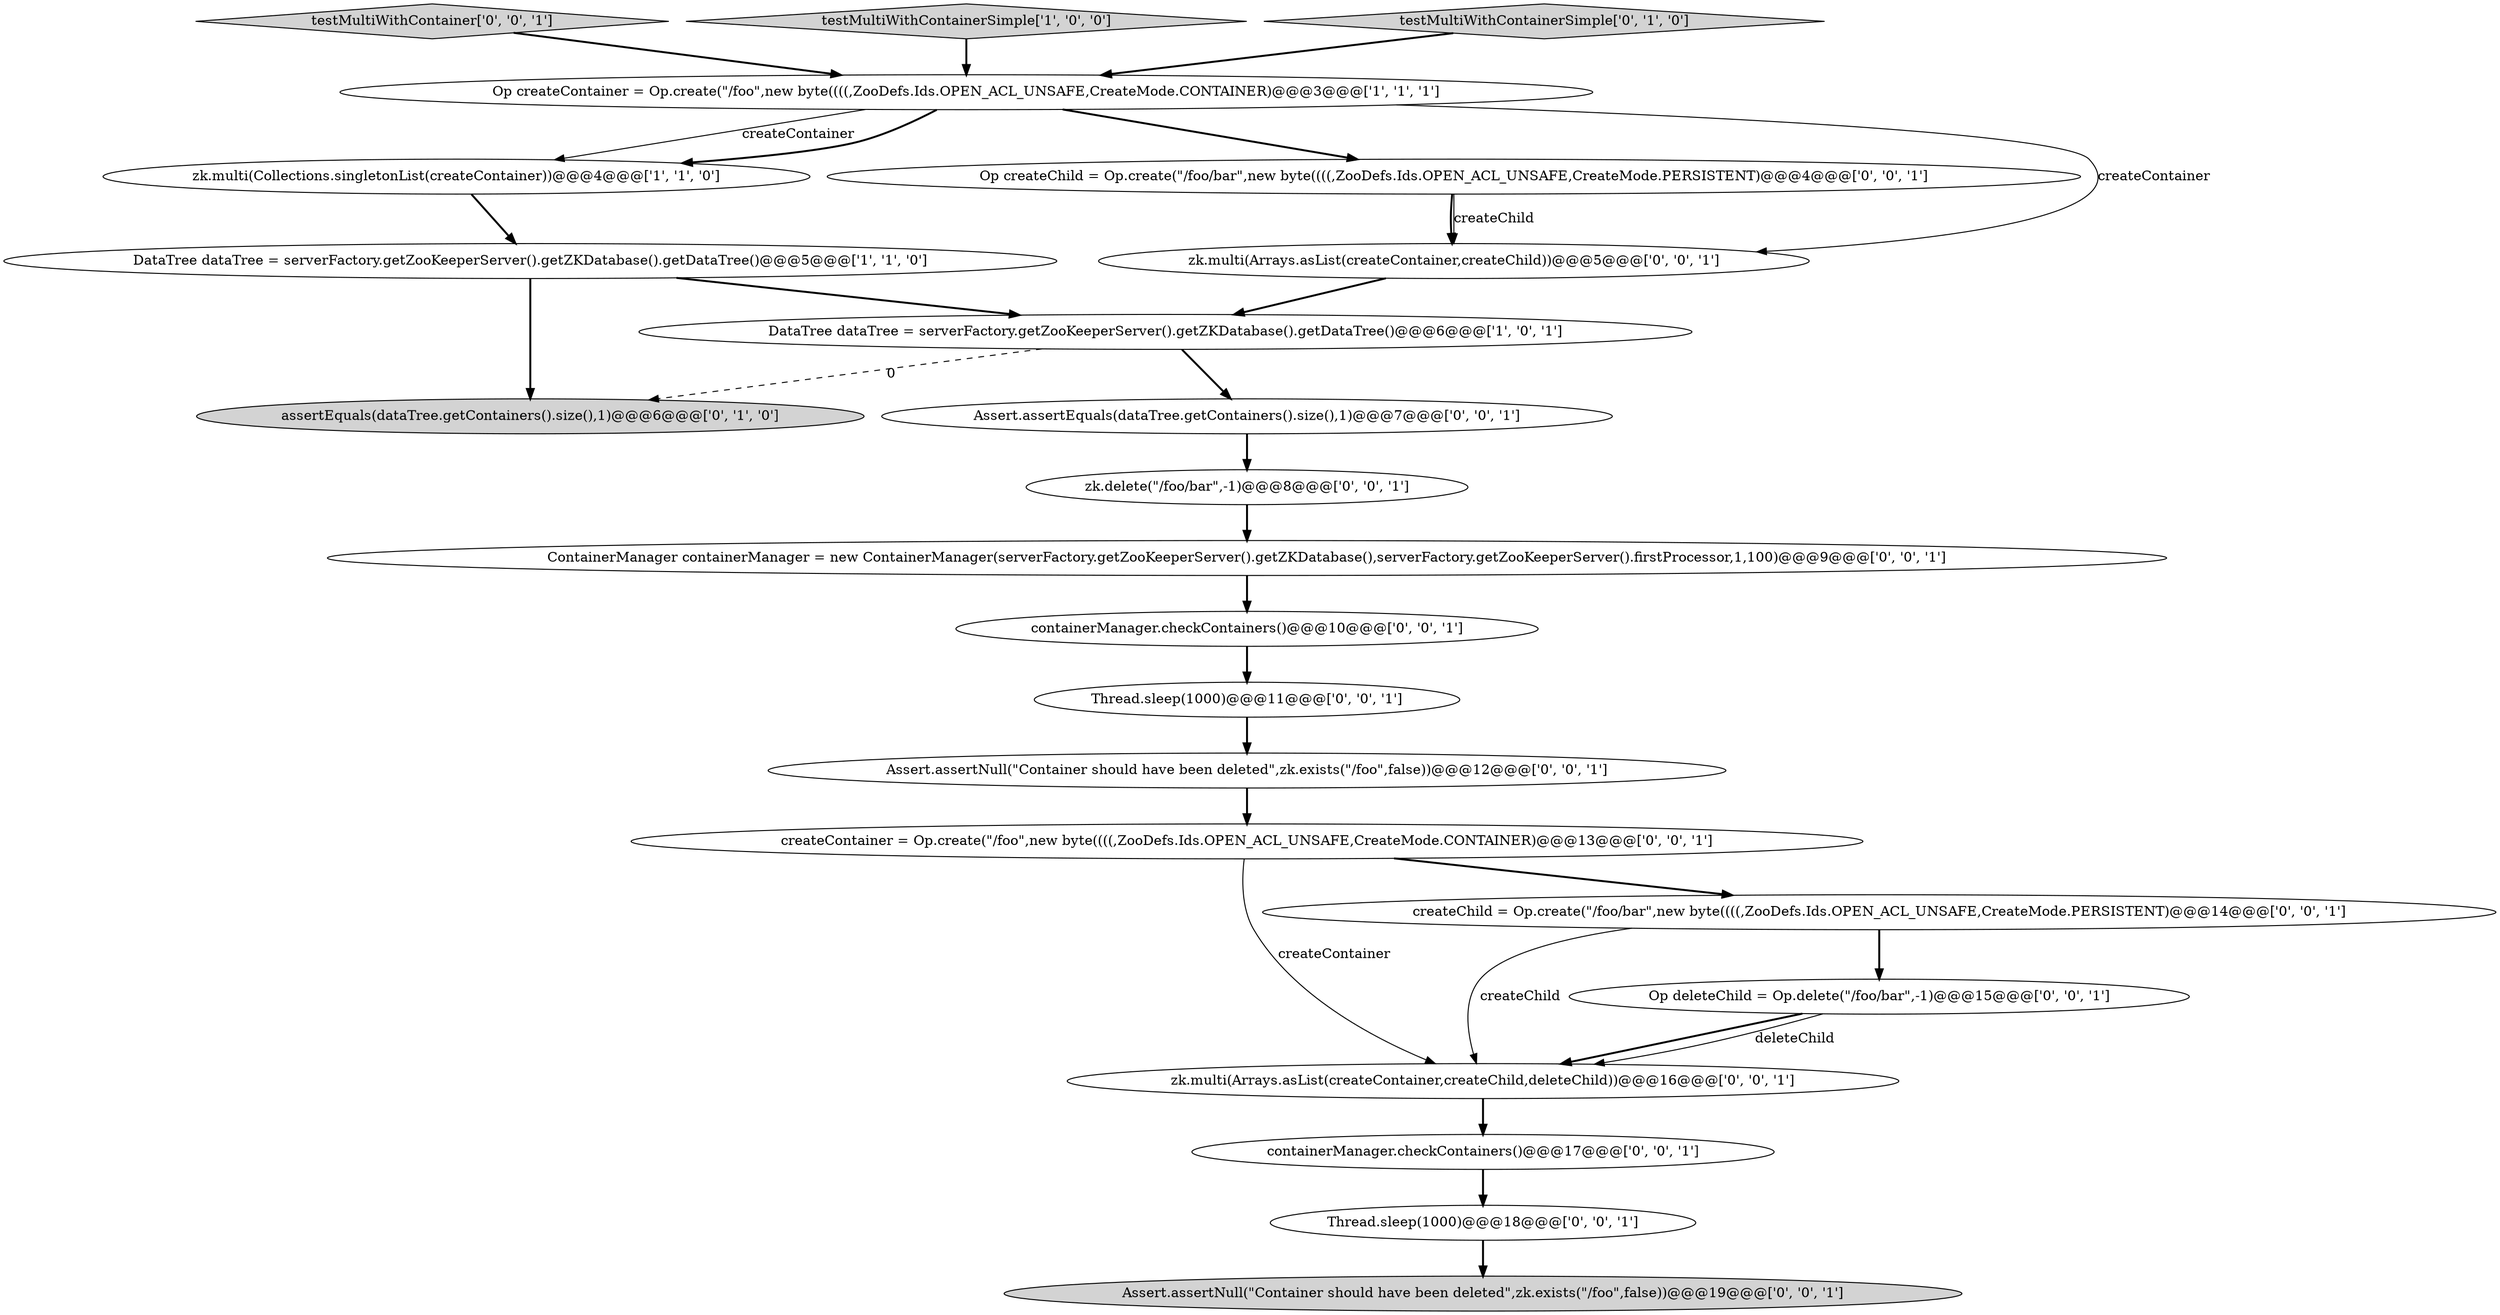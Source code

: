 digraph {
22 [style = filled, label = "Thread.sleep(1000)@@@18@@@['0', '0', '1']", fillcolor = white, shape = ellipse image = "AAA0AAABBB3BBB"];
9 [style = filled, label = "Assert.assertNull(\"Container should have been deleted\",zk.exists(\"/foo\",false))@@@19@@@['0', '0', '1']", fillcolor = lightgray, shape = ellipse image = "AAA0AAABBB3BBB"];
10 [style = filled, label = "testMultiWithContainer['0', '0', '1']", fillcolor = lightgray, shape = diamond image = "AAA0AAABBB3BBB"];
5 [style = filled, label = "assertEquals(dataTree.getContainers().size(),1)@@@6@@@['0', '1', '0']", fillcolor = lightgray, shape = ellipse image = "AAA1AAABBB2BBB"];
3 [style = filled, label = "DataTree dataTree = serverFactory.getZooKeeperServer().getZKDatabase().getDataTree()@@@5@@@['1', '1', '0']", fillcolor = white, shape = ellipse image = "AAA0AAABBB1BBB"];
7 [style = filled, label = "zk.delete(\"/foo/bar\",-1)@@@8@@@['0', '0', '1']", fillcolor = white, shape = ellipse image = "AAA0AAABBB3BBB"];
16 [style = filled, label = "zk.multi(Arrays.asList(createContainer,createChild,deleteChild))@@@16@@@['0', '0', '1']", fillcolor = white, shape = ellipse image = "AAA0AAABBB3BBB"];
8 [style = filled, label = "ContainerManager containerManager = new ContainerManager(serverFactory.getZooKeeperServer().getZKDatabase(),serverFactory.getZooKeeperServer().firstProcessor,1,100)@@@9@@@['0', '0', '1']", fillcolor = white, shape = ellipse image = "AAA0AAABBB3BBB"];
20 [style = filled, label = "Op deleteChild = Op.delete(\"/foo/bar\",-1)@@@15@@@['0', '0', '1']", fillcolor = white, shape = ellipse image = "AAA0AAABBB3BBB"];
14 [style = filled, label = "Assert.assertEquals(dataTree.getContainers().size(),1)@@@7@@@['0', '0', '1']", fillcolor = white, shape = ellipse image = "AAA0AAABBB3BBB"];
4 [style = filled, label = "testMultiWithContainerSimple['1', '0', '0']", fillcolor = lightgray, shape = diamond image = "AAA0AAABBB1BBB"];
21 [style = filled, label = "containerManager.checkContainers()@@@10@@@['0', '0', '1']", fillcolor = white, shape = ellipse image = "AAA0AAABBB3BBB"];
6 [style = filled, label = "testMultiWithContainerSimple['0', '1', '0']", fillcolor = lightgray, shape = diamond image = "AAA0AAABBB2BBB"];
0 [style = filled, label = "zk.multi(Collections.singletonList(createContainer))@@@4@@@['1', '1', '0']", fillcolor = white, shape = ellipse image = "AAA0AAABBB1BBB"];
19 [style = filled, label = "Thread.sleep(1000)@@@11@@@['0', '0', '1']", fillcolor = white, shape = ellipse image = "AAA0AAABBB3BBB"];
11 [style = filled, label = "Op createChild = Op.create(\"/foo/bar\",new byte((((,ZooDefs.Ids.OPEN_ACL_UNSAFE,CreateMode.PERSISTENT)@@@4@@@['0', '0', '1']", fillcolor = white, shape = ellipse image = "AAA0AAABBB3BBB"];
2 [style = filled, label = "DataTree dataTree = serverFactory.getZooKeeperServer().getZKDatabase().getDataTree()@@@6@@@['1', '0', '1']", fillcolor = white, shape = ellipse image = "AAA0AAABBB1BBB"];
18 [style = filled, label = "containerManager.checkContainers()@@@17@@@['0', '0', '1']", fillcolor = white, shape = ellipse image = "AAA0AAABBB3BBB"];
1 [style = filled, label = "Op createContainer = Op.create(\"/foo\",new byte((((,ZooDefs.Ids.OPEN_ACL_UNSAFE,CreateMode.CONTAINER)@@@3@@@['1', '1', '1']", fillcolor = white, shape = ellipse image = "AAA0AAABBB1BBB"];
12 [style = filled, label = "zk.multi(Arrays.asList(createContainer,createChild))@@@5@@@['0', '0', '1']", fillcolor = white, shape = ellipse image = "AAA0AAABBB3BBB"];
15 [style = filled, label = "createChild = Op.create(\"/foo/bar\",new byte((((,ZooDefs.Ids.OPEN_ACL_UNSAFE,CreateMode.PERSISTENT)@@@14@@@['0', '0', '1']", fillcolor = white, shape = ellipse image = "AAA0AAABBB3BBB"];
13 [style = filled, label = "Assert.assertNull(\"Container should have been deleted\",zk.exists(\"/foo\",false))@@@12@@@['0', '0', '1']", fillcolor = white, shape = ellipse image = "AAA0AAABBB3BBB"];
17 [style = filled, label = "createContainer = Op.create(\"/foo\",new byte((((,ZooDefs.Ids.OPEN_ACL_UNSAFE,CreateMode.CONTAINER)@@@13@@@['0', '0', '1']", fillcolor = white, shape = ellipse image = "AAA0AAABBB3BBB"];
14->7 [style = bold, label=""];
1->0 [style = solid, label="createContainer"];
7->8 [style = bold, label=""];
11->12 [style = bold, label=""];
20->16 [style = bold, label=""];
3->2 [style = bold, label=""];
18->22 [style = bold, label=""];
13->17 [style = bold, label=""];
16->18 [style = bold, label=""];
12->2 [style = bold, label=""];
2->5 [style = dashed, label="0"];
0->3 [style = bold, label=""];
22->9 [style = bold, label=""];
3->5 [style = bold, label=""];
8->21 [style = bold, label=""];
4->1 [style = bold, label=""];
19->13 [style = bold, label=""];
20->16 [style = solid, label="deleteChild"];
1->11 [style = bold, label=""];
10->1 [style = bold, label=""];
21->19 [style = bold, label=""];
1->12 [style = solid, label="createContainer"];
17->15 [style = bold, label=""];
15->20 [style = bold, label=""];
2->14 [style = bold, label=""];
15->16 [style = solid, label="createChild"];
11->12 [style = solid, label="createChild"];
6->1 [style = bold, label=""];
17->16 [style = solid, label="createContainer"];
1->0 [style = bold, label=""];
}
